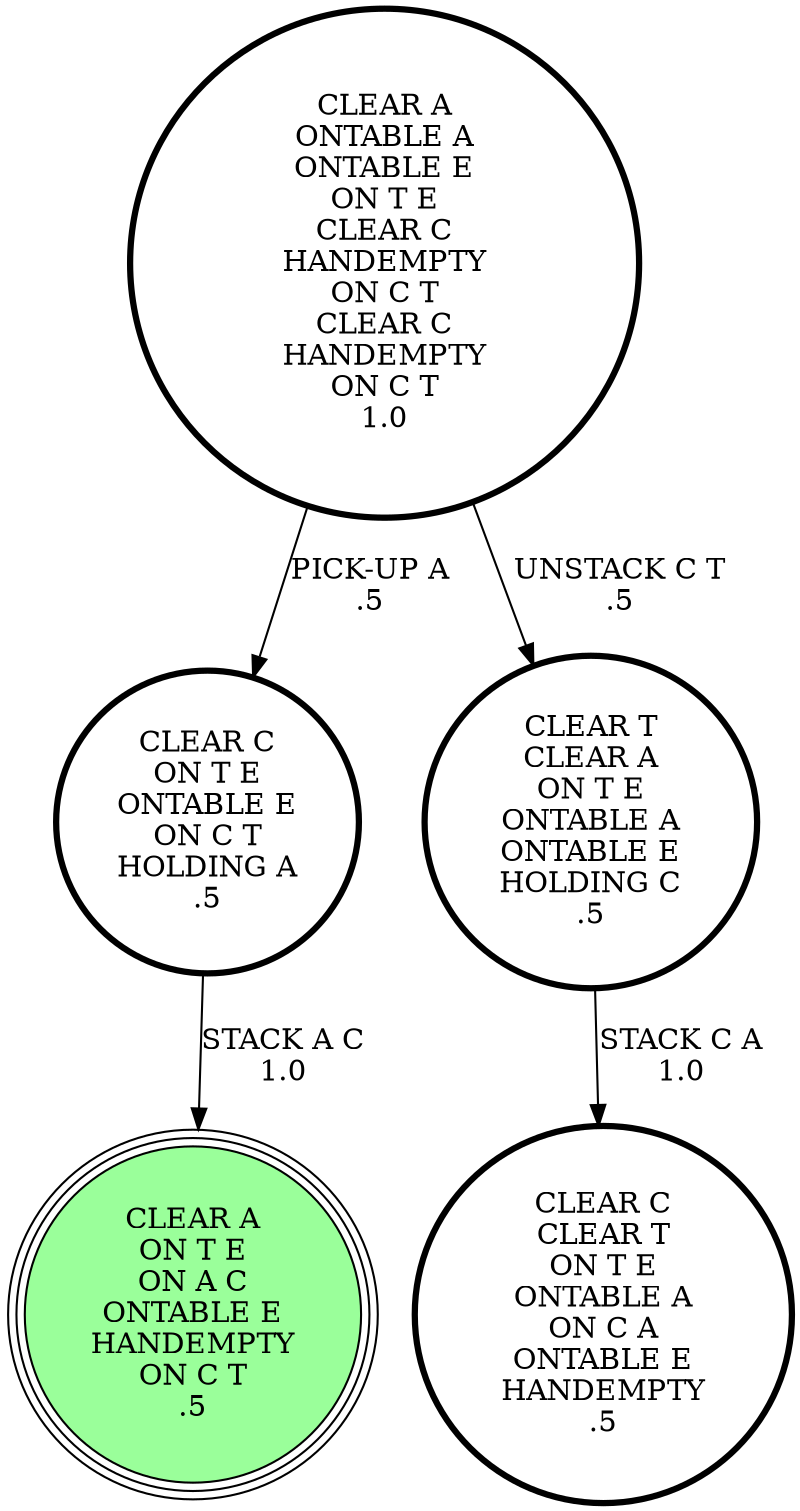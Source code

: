 digraph {
"CLEAR C\nON T E\nONTABLE E\nON C T\nHOLDING A\n.5\n" -> "CLEAR A\nON T E\nON A C\nONTABLE E\nHANDEMPTY\nON C T\n.5\n"[label="STACK A C\n1.0\n"];
"CLEAR T\nCLEAR A\nON T E\nONTABLE A\nONTABLE E\nHOLDING C\n.5\n" -> "CLEAR C\nCLEAR T\nON T E\nONTABLE A\nON C A\nONTABLE E\nHANDEMPTY\n.5\n"[label="STACK C A\n1.0\n"];
"CLEAR A\nONTABLE A\nONTABLE E\nON T E\nCLEAR C\nHANDEMPTY\nON C T\nCLEAR C\nHANDEMPTY\nON C T\n1.0\n" -> "CLEAR T\nCLEAR A\nON T E\nONTABLE A\nONTABLE E\nHOLDING C\n.5\n"[label="UNSTACK C T\n.5\n"];
"CLEAR A\nONTABLE A\nONTABLE E\nON T E\nCLEAR C\nHANDEMPTY\nON C T\nCLEAR C\nHANDEMPTY\nON C T\n1.0\n" -> "CLEAR C\nON T E\nONTABLE E\nON C T\nHOLDING A\n.5\n"[label="PICK-UP A\n.5\n"];
"CLEAR A\nON T E\nON A C\nONTABLE E\nHANDEMPTY\nON C T\n.5\n" [shape=circle, style=filled, fillcolor=palegreen1, peripheries=3];
"CLEAR C\nCLEAR T\nON T E\nONTABLE A\nON C A\nONTABLE E\nHANDEMPTY\n.5\n" [shape=circle, penwidth=3];
"CLEAR T\nCLEAR A\nON T E\nONTABLE A\nONTABLE E\nHOLDING C\n.5\n" [shape=circle, penwidth=3];
"CLEAR A\nON T E\nON A C\nONTABLE E\nHANDEMPTY\nON C T\n.5\n" [shape=circle, style=filled, fillcolor=palegreen1, peripheries=3];
"CLEAR C\nON T E\nONTABLE E\nON C T\nHOLDING A\n.5\n" [shape=circle, penwidth=3];
"CLEAR C\nCLEAR T\nON T E\nONTABLE A\nON C A\nONTABLE E\nHANDEMPTY\n.5\n" [shape=circle, penwidth=3];
"CLEAR A\nONTABLE A\nONTABLE E\nON T E\nCLEAR C\nHANDEMPTY\nON C T\nCLEAR C\nHANDEMPTY\nON C T\n1.0\n" [shape=circle, penwidth=3];
}
